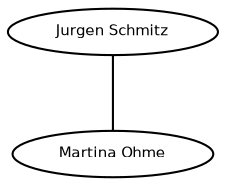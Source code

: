 graph G {
size="3,3";
node [fontsize=7, fontname="Helvetica"];
edge [fontsize=7, fontname="Helvetica"];
node0 [label="Jurgen Schmitz", width=0.27433100247,height=0.27433100247];
node1 [label="Martina Ohme", width=0.27433100247,height=0.27433100247];
node0 -- node1 [label=""];
}

